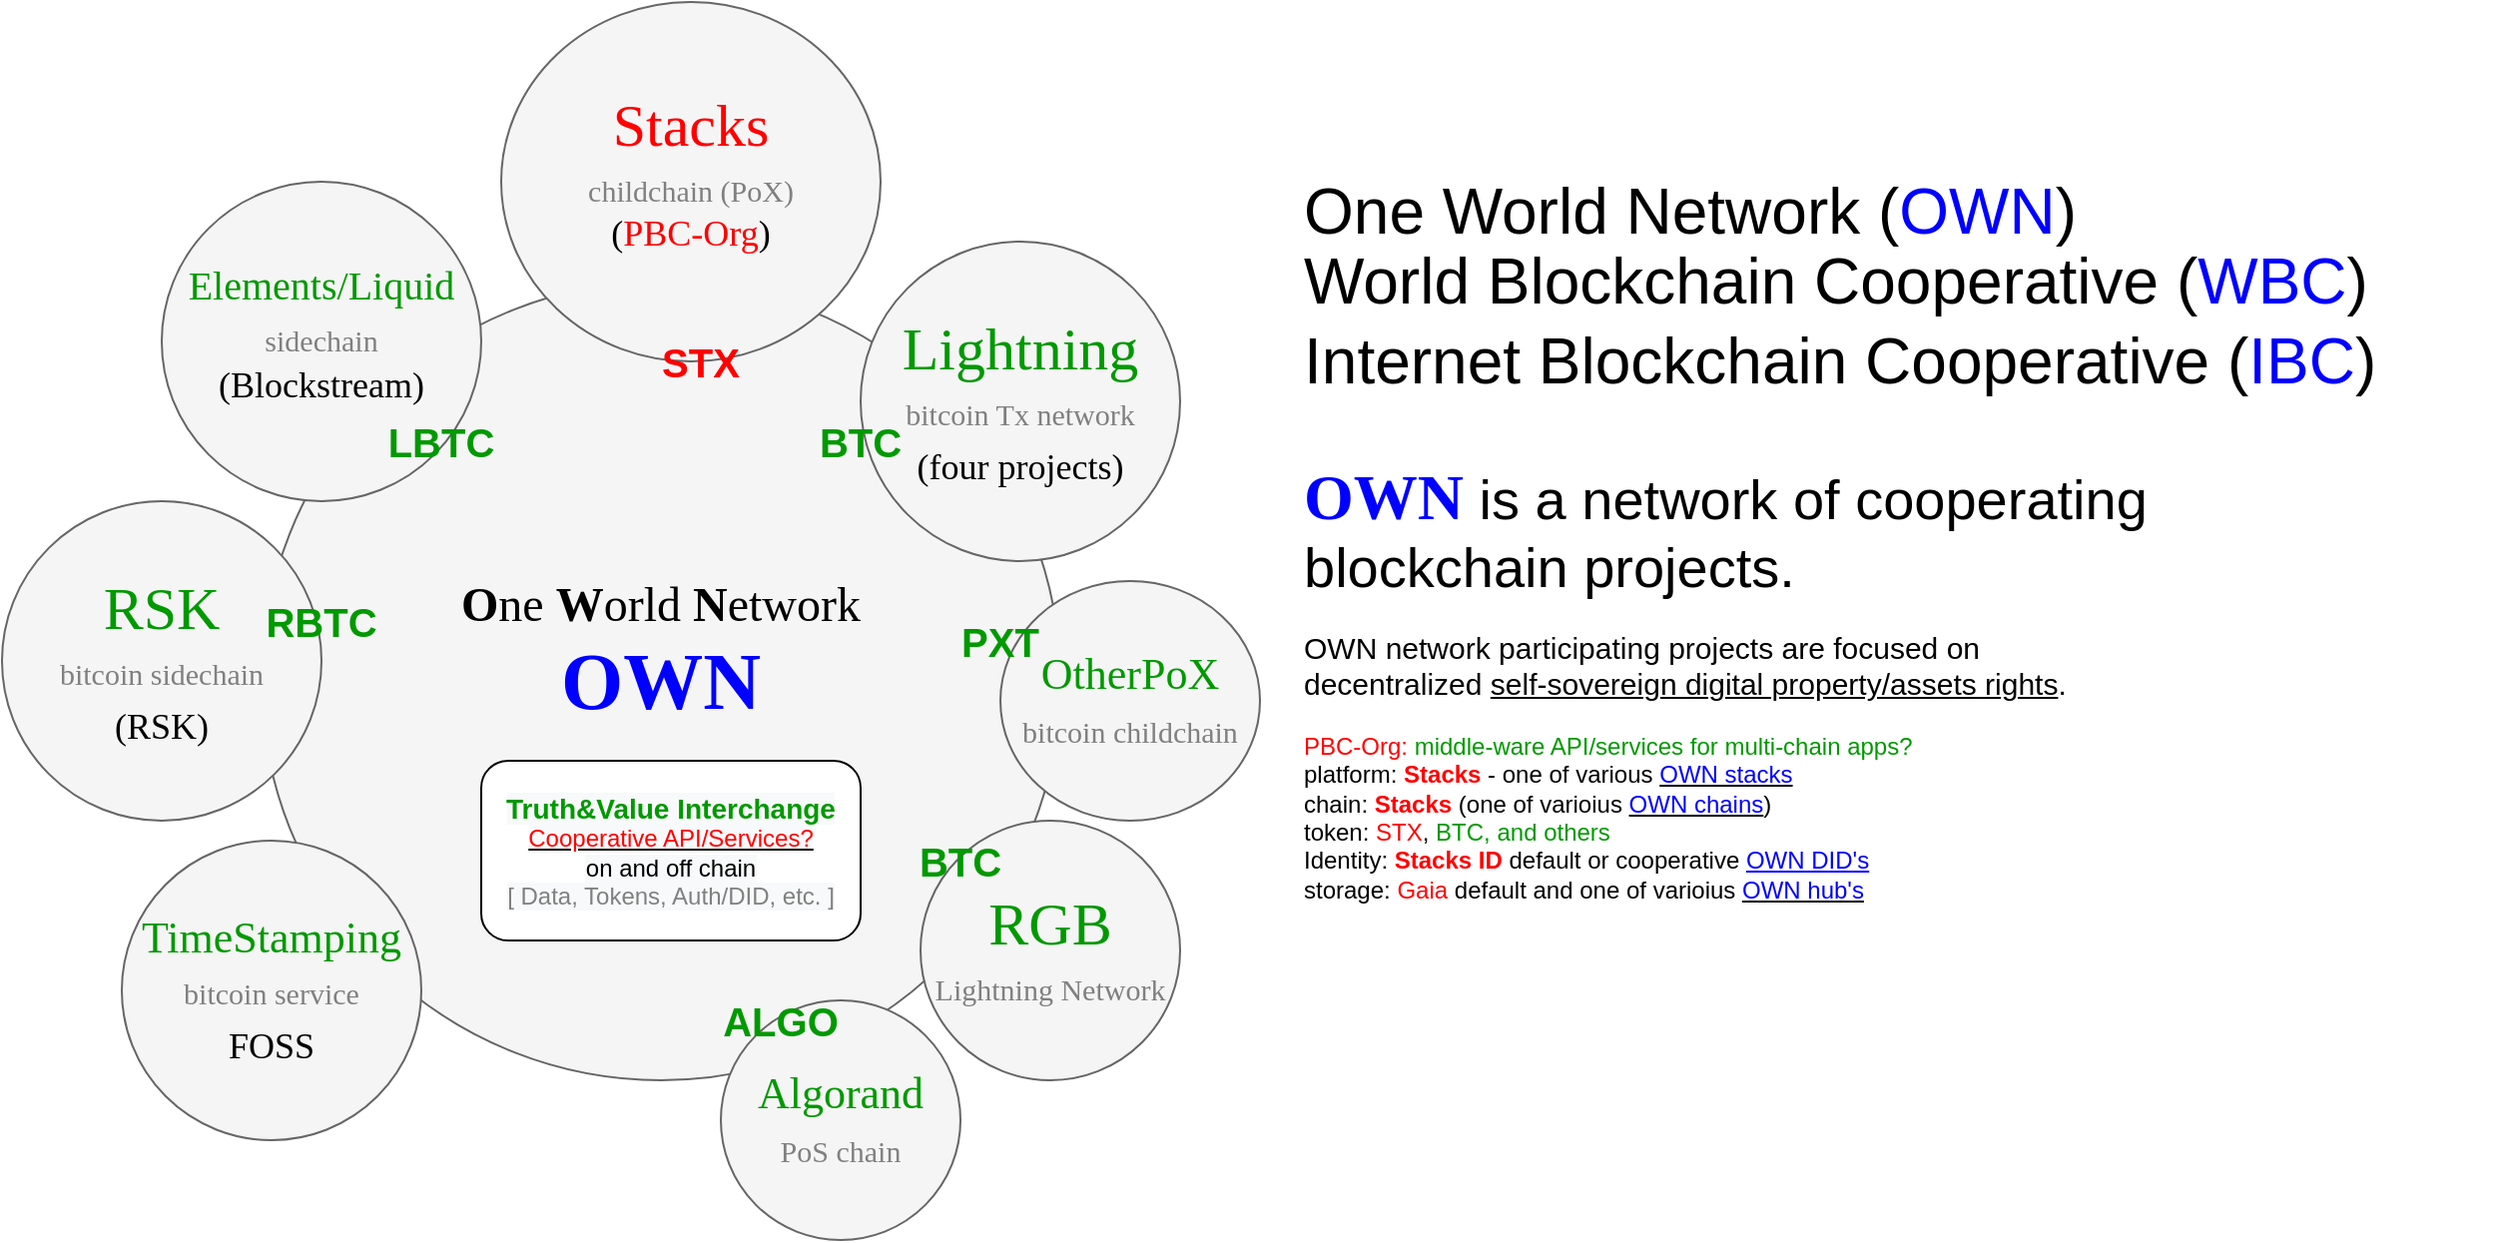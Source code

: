 <mxfile version="13.4.2" type="github">
  <diagram name="Page-1" id="dd472eb7-4b8b-5cd9-a60b-b15522922e76">
    <mxGraphModel dx="1363" dy="727" grid="1" gridSize="10" guides="1" tooltips="1" connect="1" arrows="1" fold="1" page="1" pageScale="1" pageWidth="1100" pageHeight="850" background="#ffffff" math="0" shadow="0">
      <root>
        <mxCell id="0" />
        <mxCell id="1" parent="0" />
        <mxCell id="374e34682ed331ee-1" value="&lt;font style=&quot;font-size: 24px&quot;&gt;&lt;font color=&quot;#000000&quot; style=&quot;font-size: 24px&quot;&gt;&lt;b&gt;O&lt;/b&gt;ne &lt;b&gt;W&lt;/b&gt;orld &lt;b&gt;N&lt;/b&gt;etwork&lt;/font&gt;&lt;br&gt;&lt;b&gt;&lt;font style=&quot;font-size: 40px&quot; color=&quot;#0000ff&quot;&gt;OWN&lt;/font&gt;&lt;br&gt;&lt;/b&gt;&lt;br&gt;&lt;/font&gt;" style="ellipse;whiteSpace=wrap;html=1;rounded=0;shadow=0;dashed=0;comic=0;fontFamily=Verdana;fontSize=22;fontColor=#0069D1;fillColor=#f5f5f5;strokeColor=#666666;" parent="1" vertex="1">
          <mxGeometry x="330" y="180" width="400" height="400" as="geometry" />
        </mxCell>
        <mxCell id="45236fa5f4b8e91a-1" value="&lt;font style=&quot;font-size: 30px&quot; color=&quot;#ff0000&quot;&gt;Stacks&lt;/font&gt;&lt;br&gt;&lt;font color=&quot;#808080&quot; style=&quot;font-size: 15px&quot;&gt;childchain (PoX)&lt;/font&gt;&lt;br&gt;&lt;sup&gt;&lt;font color=&quot;#000000&quot; style=&quot;font-size: 18px&quot;&gt;(&lt;/font&gt;&lt;font style=&quot;font-size: 18px&quot; color=&quot;#ff0000&quot;&gt;PBC-Org&lt;/font&gt;&lt;font color=&quot;#000000&quot; style=&quot;font-size: 18px&quot;&gt;)&lt;/font&gt;&lt;/sup&gt;" style="ellipse;whiteSpace=wrap;html=1;rounded=0;shadow=0;dashed=0;comic=0;fontFamily=Verdana;fontSize=22;fontColor=#0069D1;fillColor=#f5f5f5;strokeColor=#666666;" parent="1" vertex="1">
          <mxGeometry x="450" y="40" width="190" height="180" as="geometry" />
        </mxCell>
        <mxCell id="45236fa5f4b8e91a-2" value="&lt;font color=&quot;#009900&quot;&gt;Algorand&lt;/font&gt;&lt;br&gt;&lt;font color=&quot;#808080&quot; style=&quot;font-size: 15px&quot;&gt;PoS chain&lt;/font&gt;" style="ellipse;whiteSpace=wrap;html=1;rounded=0;shadow=0;dashed=0;comic=0;fontFamily=Verdana;fontSize=22;fontColor=#0069D1;fillColor=#f5f5f5;strokeColor=#666666;" parent="1" vertex="1">
          <mxGeometry x="560" y="540" width="120" height="120" as="geometry" />
        </mxCell>
        <mxCell id="45236fa5f4b8e91a-3" value="&lt;font color=&quot;#009900&quot;&gt;OtherPoX&lt;/font&gt;&lt;br&gt;&lt;font style=&quot;font-size: 15px&quot; color=&quot;#808080&quot;&gt;bitcoin childchain&lt;/font&gt;" style="ellipse;whiteSpace=wrap;html=1;rounded=0;shadow=0;dashed=0;comic=0;fontFamily=Verdana;fontSize=22;fontColor=#0069D1;fillColor=#f5f5f5;strokeColor=#666666;" parent="1" vertex="1">
          <mxGeometry x="700" y="330" width="130" height="120" as="geometry" />
        </mxCell>
        <mxCell id="45236fa5f4b8e91a-4" value="&lt;font color=&quot;#009900&quot;&gt;&lt;font style=&quot;font-size: 30px&quot;&gt;RSK&lt;/font&gt;&lt;br&gt;&lt;/font&gt;&lt;font style=&quot;font-size: 15px&quot; color=&quot;#808080&quot;&gt;bitcoin sidechain&lt;/font&gt;&lt;br&gt;&lt;font color=&quot;#000000&quot; style=&quot;font-size: 18px&quot;&gt;(RSK)&lt;/font&gt;" style="ellipse;whiteSpace=wrap;html=1;rounded=0;shadow=0;dashed=0;comic=0;fontFamily=Verdana;fontSize=22;fontColor=#0069D1;fillColor=#f5f5f5;strokeColor=#666666;" parent="1" vertex="1">
          <mxGeometry x="200" y="290" width="160" height="160" as="geometry" />
        </mxCell>
        <mxCell id="45236fa5f4b8e91a-5" value="&lt;font style=&quot;font-size: 20px&quot; color=&quot;#009900&quot;&gt;Elements/Liquid&lt;/font&gt;&lt;br&gt;&lt;font color=&quot;#808080&quot; style=&quot;font-size: 15px&quot;&gt;sidechain&lt;/font&gt;&lt;br&gt;&lt;sup&gt;&lt;font color=&quot;#000000&quot; style=&quot;font-size: 18px&quot;&gt;(Blockstream)&lt;/font&gt;&lt;/sup&gt;" style="ellipse;whiteSpace=wrap;html=1;rounded=0;shadow=0;dashed=0;comic=0;fontFamily=Verdana;fontSize=22;fontColor=#0069D1;fillColor=#f5f5f5;strokeColor=#666666;" parent="1" vertex="1">
          <mxGeometry x="280" y="130" width="160" height="160" as="geometry" />
        </mxCell>
        <mxCell id="45236fa5f4b8e91a-6" value="&lt;font style=&quot;font-size: 30px&quot; color=&quot;#009900&quot;&gt;Lightning&lt;/font&gt;&lt;br&gt;&lt;font color=&quot;#808080&quot; style=&quot;font-size: 15px&quot;&gt;bitcoin Tx network&lt;/font&gt;&lt;br&gt;&lt;font color=&quot;#000000&quot; style=&quot;font-size: 18px&quot;&gt;(four projects)&lt;/font&gt;" style="ellipse;whiteSpace=wrap;html=1;rounded=0;shadow=0;dashed=0;comic=0;fontFamily=Verdana;fontSize=22;fontColor=#0069D1;fillColor=#f5f5f5;strokeColor=#666666;" parent="1" vertex="1">
          <mxGeometry x="630" y="160" width="160" height="160" as="geometry" />
        </mxCell>
        <mxCell id="45236fa5f4b8e91a-7" value="&lt;font style=&quot;font-size: 30px&quot; color=&quot;#009900&quot;&gt;RGB&lt;/font&gt;&lt;br&gt;&lt;font style=&quot;font-size: 15px&quot; color=&quot;#808080&quot;&gt;Lightning Network&lt;/font&gt;" style="ellipse;whiteSpace=wrap;html=1;rounded=0;shadow=0;dashed=0;comic=0;fontFamily=Verdana;fontSize=22;fontColor=#0069D1;fillColor=#f5f5f5;strokeColor=#666666;" parent="1" vertex="1">
          <mxGeometry x="660" y="450" width="130" height="130" as="geometry" />
        </mxCell>
        <mxCell id="45236fa5f4b8e91a-8" value="&lt;font color=&quot;#009900&quot;&gt;TimeStamping&lt;/font&gt;&lt;br&gt;&lt;font color=&quot;#808080&quot; style=&quot;font-size: 15px&quot;&gt;bitcoin service&lt;/font&gt;&lt;br&gt;&lt;font color=&quot;#000000&quot; style=&quot;font-size: 18px&quot;&gt;FOSS&lt;/font&gt;" style="ellipse;whiteSpace=wrap;html=1;rounded=0;shadow=0;dashed=0;comic=0;fontFamily=Verdana;fontSize=22;fontColor=#0069D1;fillColor=#f5f5f5;strokeColor=#666666;" parent="1" vertex="1">
          <mxGeometry x="260" y="460" width="150" height="150" as="geometry" />
        </mxCell>
        <mxCell id="lZ3ra_9fjDl4-H9-Oguv-4" value="&lt;font size=&quot;1&quot; color=&quot;#ff0000&quot;&gt;&lt;b style=&quot;font-size: 20px&quot;&gt;STX&lt;/b&gt;&lt;/font&gt;" style="text;html=1;strokeColor=none;fillColor=none;align=center;verticalAlign=middle;whiteSpace=wrap;rounded=0;" parent="1" vertex="1">
          <mxGeometry x="530" y="210" width="40" height="20" as="geometry" />
        </mxCell>
        <mxCell id="lZ3ra_9fjDl4-H9-Oguv-5" value="&lt;font color=&quot;#009900&quot; size=&quot;1&quot;&gt;&lt;b style=&quot;font-size: 20px&quot;&gt;LBTC&lt;/b&gt;&lt;/font&gt;" style="text;html=1;strokeColor=none;fillColor=none;align=center;verticalAlign=middle;whiteSpace=wrap;rounded=0;" parent="1" vertex="1">
          <mxGeometry x="400" y="250" width="40" height="20" as="geometry" />
        </mxCell>
        <mxCell id="lZ3ra_9fjDl4-H9-Oguv-6" value="&lt;font color=&quot;#009900&quot; size=&quot;1&quot;&gt;&lt;b style=&quot;font-size: 20px&quot;&gt;RBTC&lt;/b&gt;&lt;/font&gt;" style="text;html=1;strokeColor=none;fillColor=none;align=center;verticalAlign=middle;whiteSpace=wrap;rounded=0;" parent="1" vertex="1">
          <mxGeometry x="340" y="340" width="40" height="20" as="geometry" />
        </mxCell>
        <mxCell id="lZ3ra_9fjDl4-H9-Oguv-9" value="&lt;font color=&quot;#009900&quot; size=&quot;1&quot;&gt;&lt;b style=&quot;font-size: 20px&quot;&gt;BTC&lt;/b&gt;&lt;/font&gt;" style="text;html=1;strokeColor=none;fillColor=none;align=center;verticalAlign=middle;whiteSpace=wrap;rounded=0;" parent="1" vertex="1">
          <mxGeometry x="610" y="250" width="40" height="20" as="geometry" />
        </mxCell>
        <mxCell id="lZ3ra_9fjDl4-H9-Oguv-10" value="&lt;span style=&quot;color: rgb(0 , 0 , 0) ; font-family: &amp;#34;helvetica&amp;#34; ; font-style: normal ; font-weight: 400 ; letter-spacing: normal ; text-align: center ; text-indent: 0px ; text-transform: none ; word-spacing: 0px ; background-color: rgb(248 , 249 , 250) ; font-size: 14px&quot;&gt;&lt;b&gt;&lt;font color=&quot;#009900&quot;&gt;Truth&amp;amp;Value Interchange&lt;/font&gt;&lt;/b&gt;&lt;/span&gt;&lt;font style=&quot;font-family: &amp;#34;helvetica&amp;#34; ; font-size: 12px ; font-style: normal ; font-weight: 400 ; letter-spacing: normal ; text-align: center ; text-indent: 0px ; text-transform: none ; word-spacing: 0px ; background-color: rgb(248 , 249 , 250)&quot;&gt;&lt;br&gt;&lt;u&gt;&lt;font color=&quot;#ff0000&quot;&gt;Cooperative API/Services?&lt;/font&gt;&lt;/u&gt;&lt;/font&gt;&lt;br style=&quot;color: rgb(0 , 0 , 0) ; font-family: &amp;#34;helvetica&amp;#34; ; font-size: 12px ; font-style: normal ; font-weight: 400 ; letter-spacing: normal ; text-align: center ; text-indent: 0px ; text-transform: none ; word-spacing: 0px ; background-color: rgb(248 , 249 , 250)&quot;&gt;&lt;span style=&quot;color: rgb(0 , 0 , 0) ; font-family: &amp;#34;helvetica&amp;#34; ; font-size: 12px ; font-style: normal ; font-weight: 400 ; letter-spacing: normal ; text-align: center ; text-indent: 0px ; text-transform: none ; word-spacing: 0px ; background-color: rgb(248 , 249 , 250) ; display: inline ; float: none&quot;&gt;on and off chain&lt;/span&gt;&lt;br style=&quot;color: rgb(0 , 0 , 0) ; font-family: &amp;#34;helvetica&amp;#34; ; font-size: 12px ; font-style: normal ; font-weight: 400 ; letter-spacing: normal ; text-align: center ; text-indent: 0px ; text-transform: none ; word-spacing: 0px ; background-color: rgb(248 , 249 , 250)&quot;&gt;&lt;font color=&quot;#808080&quot; style=&quot;font-family: &amp;#34;helvetica&amp;#34; ; font-size: 12px ; font-style: normal ; font-weight: 400 ; letter-spacing: normal ; text-align: center ; text-indent: 0px ; text-transform: none ; word-spacing: 0px ; background-color: rgb(248 , 249 , 250)&quot;&gt;[ Data, Tokens, Auth/DID, etc. ]&lt;/font&gt;" style="rounded=1;whiteSpace=wrap;html=1;" parent="1" vertex="1">
          <mxGeometry x="440" y="420" width="190" height="90" as="geometry" />
        </mxCell>
        <mxCell id="lZ3ra_9fjDl4-H9-Oguv-12" value="&lt;font color=&quot;#009900&quot;&gt;&lt;span style=&quot;font-size: 20px&quot;&gt;&lt;b&gt;ALGO&lt;/b&gt;&lt;/span&gt;&lt;/font&gt;" style="text;html=1;strokeColor=none;fillColor=none;align=center;verticalAlign=middle;whiteSpace=wrap;rounded=0;" parent="1" vertex="1">
          <mxGeometry x="570" y="540" width="40" height="20" as="geometry" />
        </mxCell>
        <mxCell id="lZ3ra_9fjDl4-H9-Oguv-14" value="&lt;font color=&quot;#009900&quot; size=&quot;1&quot;&gt;&lt;b style=&quot;font-size: 20px&quot;&gt;BTC&lt;/b&gt;&lt;/font&gt;" style="text;html=1;strokeColor=none;fillColor=none;align=center;verticalAlign=middle;whiteSpace=wrap;rounded=0;" parent="1" vertex="1">
          <mxGeometry x="660" y="460" width="40" height="20" as="geometry" />
        </mxCell>
        <mxCell id="1H9yyPW_hjN4RGJbeoG5-1" value="&lt;font&gt;&lt;div&gt;&lt;font&gt;&lt;font face=&quot;Verdana&quot; size=&quot;1&quot; color=&quot;#0000ff&quot;&gt;&lt;b style=&quot;font-size: 32px&quot;&gt;OWN&lt;/b&gt;&lt;/font&gt;&lt;span style=&quot;font-size: 28px&quot;&gt;&amp;nbsp;is a &lt;/span&gt;&lt;/font&gt;&lt;span style=&quot;font-size: 28px&quot;&gt;network of cooperating blockchain projects.&lt;/span&gt;&lt;/div&gt;&lt;br&gt;&lt;span style=&quot;font-size: 15px&quot;&gt;OWN network&lt;/span&gt;&lt;span style=&quot;font-size: 15px&quot;&gt; participating projects are focused on &lt;/span&gt;&lt;br&gt;&lt;span style=&quot;font-size: 15px&quot;&gt;decentralized &lt;u&gt;self-sovereign digital property/assets rights&lt;/u&gt;.&lt;br&gt;&lt;/span&gt;&lt;/font&gt;&lt;br&gt;&lt;span style=&quot;color: rgb(255 , 0 , 0)&quot;&gt;PBC-Org:&amp;nbsp;&lt;/span&gt;&lt;font style=&quot;font-size: 12px&quot; color=&quot;#009900&quot;&gt;middle-ware API/services for multi-chain apps?&lt;/font&gt;&lt;br&gt;platform: &lt;font color=&quot;#ff0000&quot;&gt;&lt;b&gt;Stacks&lt;/b&gt;&lt;/font&gt; - one of various &lt;u&gt;&lt;font color=&quot;#0000ff&quot;&gt;OWN stacks&lt;/font&gt;&lt;/u&gt;&lt;br&gt;&lt;div&gt;chain: &lt;font color=&quot;#ff0000&quot;&gt;&lt;b&gt;Stacks&lt;/b&gt;&lt;/font&gt; (one of varioius&amp;nbsp;&lt;u&gt;&lt;font color=&quot;#0000ff&quot;&gt;OWN chains&lt;/font&gt;&lt;/u&gt;)&lt;br&gt;token: &lt;font color=&quot;#ff0000&quot;&gt;STX&lt;/font&gt;,&amp;nbsp;&lt;font color=&quot;#009900&quot;&gt;BTC, and others&lt;/font&gt;&amp;nbsp;&lt;br&gt;Identity: &lt;font color=&quot;#ff0000&quot;&gt;&lt;b&gt;Stacks ID&lt;/b&gt;&lt;/font&gt;&amp;nbsp;default or cooperative &lt;font color=&quot;#0000ff&quot;&gt;&lt;u&gt;OWN DID&#39;s&lt;/u&gt;&lt;/font&gt;&lt;br&gt;storage: &lt;font color=&quot;#ff0000&quot;&gt;Gaia&lt;/font&gt;&amp;nbsp;default and one of varioius&amp;nbsp;&lt;u&gt;&lt;font color=&quot;#0000ff&quot;&gt;OWN hub&#39;s&lt;/font&gt;&lt;/u&gt;&lt;/div&gt;" style="text;html=1;strokeColor=none;fillColor=none;align=left;verticalAlign=middle;whiteSpace=wrap;rounded=0;" vertex="1" parent="1">
          <mxGeometry x="850" y="263.75" width="450" height="232.5" as="geometry" />
        </mxCell>
        <mxCell id="1H9yyPW_hjN4RGJbeoG5-2" value="&lt;font color=&quot;#009900&quot; size=&quot;1&quot;&gt;&lt;b style=&quot;font-size: 20px&quot;&gt;PXT&lt;/b&gt;&lt;/font&gt;" style="text;html=1;strokeColor=none;fillColor=none;align=center;verticalAlign=middle;whiteSpace=wrap;rounded=0;" vertex="1" parent="1">
          <mxGeometry x="680" y="350" width="40" height="20" as="geometry" />
        </mxCell>
        <mxCell id="1H9yyPW_hjN4RGJbeoG5-5" value="&lt;span style=&quot;font-size: 32px&quot;&gt;World Blockchain Cooperative (&lt;font color=&quot;#0000ff&quot;&gt;WBC&lt;/font&gt;)&lt;/span&gt;" style="text;html=1;strokeColor=none;fillColor=none;align=left;verticalAlign=middle;whiteSpace=wrap;rounded=0;" vertex="1" parent="1">
          <mxGeometry x="850" y="160" width="600" height="40" as="geometry" />
        </mxCell>
        <mxCell id="1H9yyPW_hjN4RGJbeoG5-6" value="&lt;span style=&quot;font-size: 32px&quot;&gt;One World Network (&lt;font color=&quot;#0000ff&quot;&gt;OWN&lt;/font&gt;)&lt;/span&gt;" style="text;html=1;strokeColor=none;fillColor=none;align=left;verticalAlign=middle;whiteSpace=wrap;rounded=0;" vertex="1" parent="1">
          <mxGeometry x="850" y="120" width="500" height="50" as="geometry" />
        </mxCell>
        <mxCell id="1H9yyPW_hjN4RGJbeoG5-7" value="&lt;span style=&quot;font-size: 32px&quot;&gt;Internet Blockchain Cooperative (&lt;font color=&quot;#0000ff&quot;&gt;IBC&lt;/font&gt;)&lt;/span&gt;" style="text;html=1;strokeColor=none;fillColor=none;align=left;verticalAlign=middle;whiteSpace=wrap;rounded=0;" vertex="1" parent="1">
          <mxGeometry x="850" y="200" width="600" height="40" as="geometry" />
        </mxCell>
      </root>
    </mxGraphModel>
  </diagram>
</mxfile>
